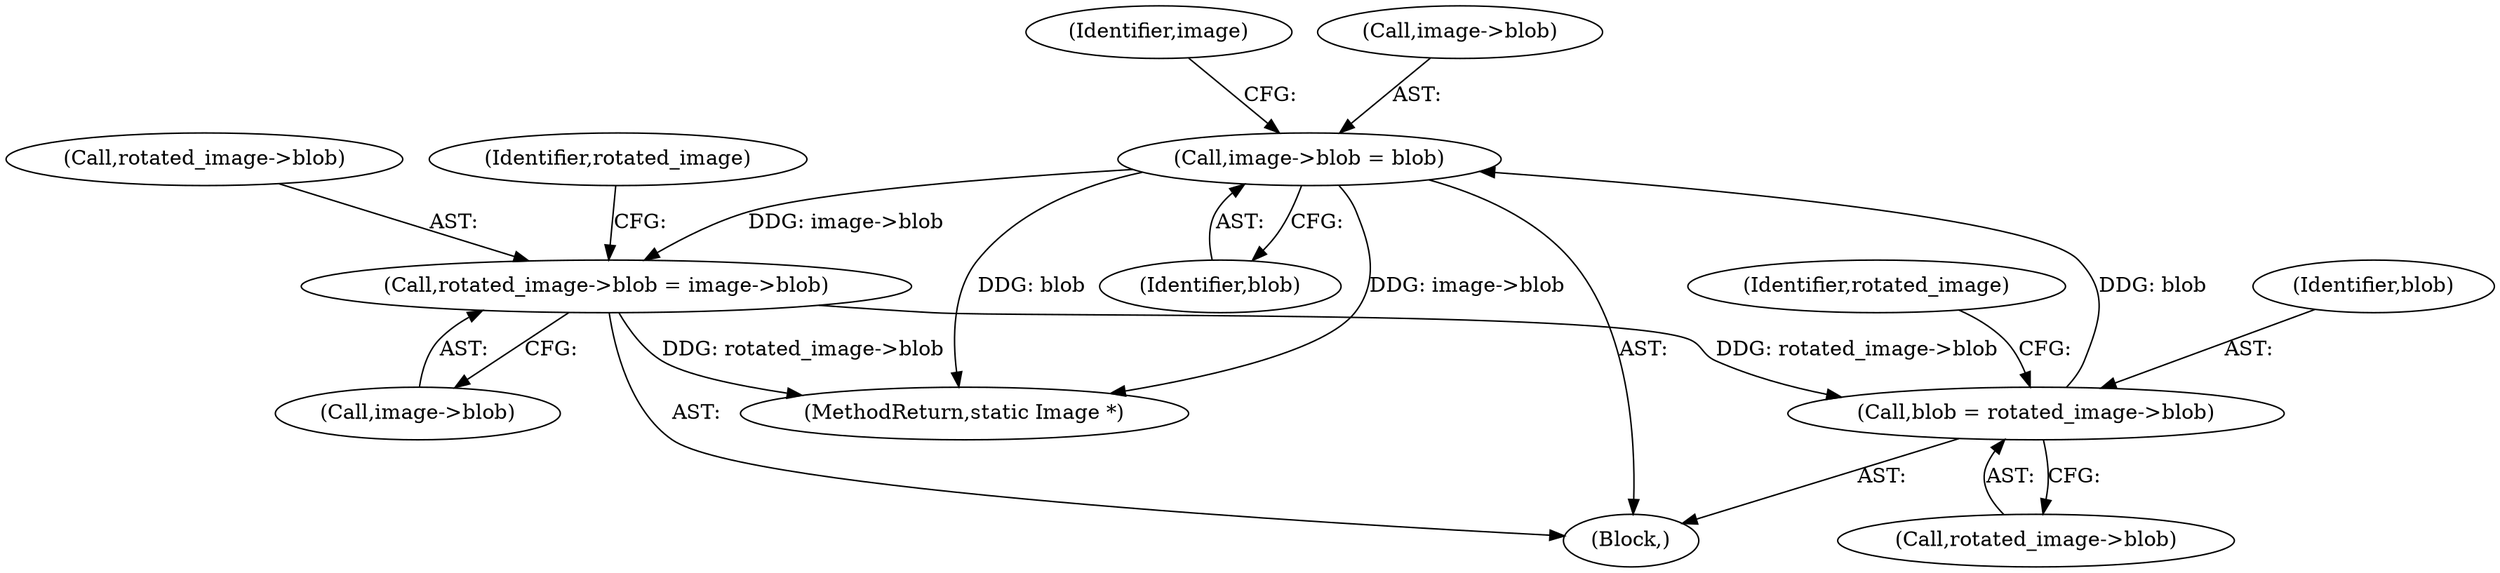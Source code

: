 digraph "0_ImageMagick_8a370f9ab120faf182aa160900ba692ba8e2bcf0@pointer" {
"1001546" [label="(Call,image->blob = blob)"];
"1001527" [label="(Call,blob = rotated_image->blob)"];
"1001532" [label="(Call,rotated_image->blob = image->blob)"];
"1001546" [label="(Call,image->blob = blob)"];
"1001512" [label="(Block,)"];
"1001553" [label="(Identifier,image)"];
"1001529" [label="(Call,rotated_image->blob)"];
"1001532" [label="(Call,rotated_image->blob = image->blob)"];
"1001536" [label="(Call,image->blob)"];
"1001811" [label="(MethodReturn,static Image *)"];
"1001527" [label="(Call,blob = rotated_image->blob)"];
"1001533" [label="(Call,rotated_image->blob)"];
"1001528" [label="(Identifier,blob)"];
"1001534" [label="(Identifier,rotated_image)"];
"1001547" [label="(Call,image->blob)"];
"1001546" [label="(Call,image->blob = blob)"];
"1001550" [label="(Identifier,blob)"];
"1001541" [label="(Identifier,rotated_image)"];
"1001546" -> "1001512"  [label="AST: "];
"1001546" -> "1001550"  [label="CFG: "];
"1001547" -> "1001546"  [label="AST: "];
"1001550" -> "1001546"  [label="AST: "];
"1001553" -> "1001546"  [label="CFG: "];
"1001546" -> "1001811"  [label="DDG: image->blob"];
"1001546" -> "1001811"  [label="DDG: blob"];
"1001546" -> "1001532"  [label="DDG: image->blob"];
"1001527" -> "1001546"  [label="DDG: blob"];
"1001527" -> "1001512"  [label="AST: "];
"1001527" -> "1001529"  [label="CFG: "];
"1001528" -> "1001527"  [label="AST: "];
"1001529" -> "1001527"  [label="AST: "];
"1001534" -> "1001527"  [label="CFG: "];
"1001532" -> "1001527"  [label="DDG: rotated_image->blob"];
"1001532" -> "1001512"  [label="AST: "];
"1001532" -> "1001536"  [label="CFG: "];
"1001533" -> "1001532"  [label="AST: "];
"1001536" -> "1001532"  [label="AST: "];
"1001541" -> "1001532"  [label="CFG: "];
"1001532" -> "1001811"  [label="DDG: rotated_image->blob"];
}

